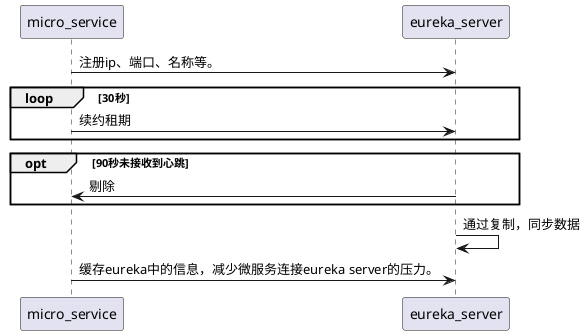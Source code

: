@startuml
micro_service -> eureka_server: 注册ip、端口、名称等。
loop 30秒
    micro_service -> eureka_server: 续约租期
end
opt 90秒未接收到心跳
    eureka_server -> micro_service: 剔除
end
eureka_server -> eureka_server:通过复制，同步数据
micro_service -> eureka_server: 缓存eureka中的信息，减少微服务连接eureka server的压力。
@enduml